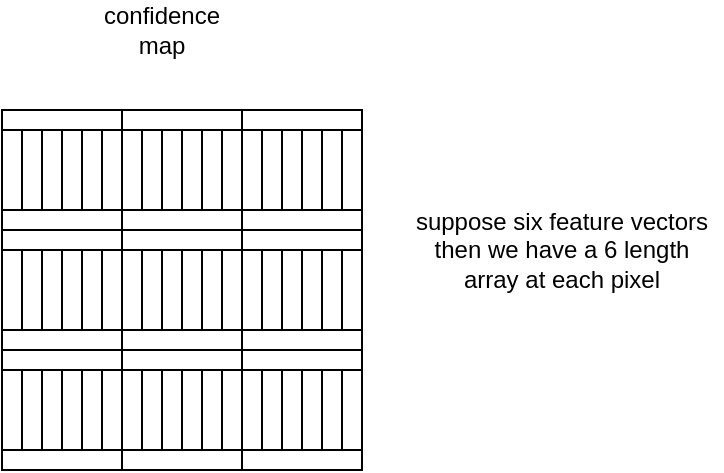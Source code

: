 <mxGraphModel dx="400" dy="254" grid="1" gridSize="10" guides="1" tooltips="1" connect="1" arrows="1" fold="1" page="1" pageScale="1" pageWidth="850" pageHeight="1100" background="#ffffff"><root><mxCell id="0"/><mxCell id="1" parent="0"/><mxCell id="2" value="" style="whiteSpace=wrap;html=1;aspect=fixed;" vertex="1" parent="1"><mxGeometry x="240" y="170" width="170" height="170" as="geometry"/></mxCell><mxCell id="3" value="" style="whiteSpace=wrap;html=1;aspect=fixed;" vertex="1" parent="1"><mxGeometry x="240" y="170" width="60" height="60" as="geometry"/></mxCell><mxCell id="4" value="" style="whiteSpace=wrap;html=1;aspect=fixed;" vertex="1" parent="1"><mxGeometry x="300" y="170" width="60" height="60" as="geometry"/></mxCell><mxCell id="5" value="" style="whiteSpace=wrap;html=1;aspect=fixed;" vertex="1" parent="1"><mxGeometry x="360" y="170" width="60" height="60" as="geometry"/></mxCell><mxCell id="6" value="" style="whiteSpace=wrap;html=1;aspect=fixed;" vertex="1" parent="1"><mxGeometry x="240" y="230" width="60" height="60" as="geometry"/></mxCell><mxCell id="7" value="" style="whiteSpace=wrap;html=1;aspect=fixed;" vertex="1" parent="1"><mxGeometry x="300" y="230" width="60" height="60" as="geometry"/></mxCell><mxCell id="8" value="" style="whiteSpace=wrap;html=1;aspect=fixed;" vertex="1" parent="1"><mxGeometry x="360" y="230" width="60" height="60" as="geometry"/></mxCell><mxCell id="9" value="" style="whiteSpace=wrap;html=1;aspect=fixed;" vertex="1" parent="1"><mxGeometry x="240" y="290" width="60" height="60" as="geometry"/></mxCell><mxCell id="10" value="" style="whiteSpace=wrap;html=1;aspect=fixed;" vertex="1" parent="1"><mxGeometry x="300" y="290" width="60" height="60" as="geometry"/></mxCell><mxCell id="11" value="" style="whiteSpace=wrap;html=1;aspect=fixed;" vertex="1" parent="1"><mxGeometry x="360" y="290" width="60" height="60" as="geometry"/></mxCell><mxCell id="12" value="confidence map" style="text;html=1;strokeColor=none;fillColor=none;align=center;verticalAlign=middle;whiteSpace=wrap;rounded=0;" vertex="1" parent="1"><mxGeometry x="300" y="120" width="40" height="20" as="geometry"/></mxCell><mxCell id="14" value="suppose six feature vectors then we have a 6 length array at each pixel" style="text;html=1;strokeColor=none;fillColor=none;align=center;verticalAlign=middle;whiteSpace=wrap;rounded=0;" vertex="1" parent="1"><mxGeometry x="440" y="160" width="160" height="160" as="geometry"/></mxCell><mxCell id="15" value="" style="rounded=0;whiteSpace=wrap;html=1;" vertex="1" parent="1"><mxGeometry x="240" y="180" width="10" height="40" as="geometry"/></mxCell><mxCell id="16" value="" style="rounded=0;whiteSpace=wrap;html=1;" vertex="1" parent="1"><mxGeometry x="250" y="180" width="10" height="40" as="geometry"/></mxCell><mxCell id="17" value="" style="rounded=0;whiteSpace=wrap;html=1;" vertex="1" parent="1"><mxGeometry x="260" y="180" width="10" height="40" as="geometry"/></mxCell><mxCell id="18" value="" style="rounded=0;whiteSpace=wrap;html=1;" vertex="1" parent="1"><mxGeometry x="270" y="180" width="10" height="40" as="geometry"/></mxCell><mxCell id="19" value="" style="rounded=0;whiteSpace=wrap;html=1;" vertex="1" parent="1"><mxGeometry x="280" y="180" width="10" height="40" as="geometry"/></mxCell><mxCell id="20" value="" style="rounded=0;whiteSpace=wrap;html=1;" vertex="1" parent="1"><mxGeometry x="290" y="180" width="10" height="40" as="geometry"/></mxCell><mxCell id="22" value="" style="rounded=0;whiteSpace=wrap;html=1;" vertex="1" parent="1"><mxGeometry x="300" y="180" width="10" height="40" as="geometry"/></mxCell><mxCell id="23" value="" style="rounded=0;whiteSpace=wrap;html=1;" vertex="1" parent="1"><mxGeometry x="310" y="180" width="10" height="40" as="geometry"/></mxCell><mxCell id="24" value="" style="rounded=0;whiteSpace=wrap;html=1;" vertex="1" parent="1"><mxGeometry x="320" y="180" width="10" height="40" as="geometry"/></mxCell><mxCell id="25" value="" style="rounded=0;whiteSpace=wrap;html=1;" vertex="1" parent="1"><mxGeometry x="330" y="180" width="10" height="40" as="geometry"/></mxCell><mxCell id="26" value="" style="rounded=0;whiteSpace=wrap;html=1;" vertex="1" parent="1"><mxGeometry x="340" y="180" width="10" height="40" as="geometry"/></mxCell><mxCell id="27" value="" style="rounded=0;whiteSpace=wrap;html=1;" vertex="1" parent="1"><mxGeometry x="350" y="180" width="10" height="40" as="geometry"/></mxCell><mxCell id="28" value="" style="rounded=0;whiteSpace=wrap;html=1;" vertex="1" parent="1"><mxGeometry x="360" y="180" width="10" height="40" as="geometry"/></mxCell><mxCell id="29" value="" style="rounded=0;whiteSpace=wrap;html=1;" vertex="1" parent="1"><mxGeometry x="370" y="180" width="10" height="40" as="geometry"/></mxCell><mxCell id="30" value="" style="rounded=0;whiteSpace=wrap;html=1;" vertex="1" parent="1"><mxGeometry x="380" y="180" width="10" height="40" as="geometry"/></mxCell><mxCell id="31" value="" style="rounded=0;whiteSpace=wrap;html=1;" vertex="1" parent="1"><mxGeometry x="390" y="180" width="10" height="40" as="geometry"/></mxCell><mxCell id="32" value="" style="rounded=0;whiteSpace=wrap;html=1;" vertex="1" parent="1"><mxGeometry x="400" y="180" width="10" height="40" as="geometry"/></mxCell><mxCell id="33" value="" style="rounded=0;whiteSpace=wrap;html=1;" vertex="1" parent="1"><mxGeometry x="410" y="180" width="10" height="40" as="geometry"/></mxCell><mxCell id="34" value="" style="rounded=0;whiteSpace=wrap;html=1;" vertex="1" parent="1"><mxGeometry x="240" y="240" width="10" height="40" as="geometry"/></mxCell><mxCell id="35" value="" style="rounded=0;whiteSpace=wrap;html=1;" vertex="1" parent="1"><mxGeometry x="250" y="240" width="10" height="40" as="geometry"/></mxCell><mxCell id="36" value="" style="rounded=0;whiteSpace=wrap;html=1;" vertex="1" parent="1"><mxGeometry x="260" y="240" width="10" height="40" as="geometry"/></mxCell><mxCell id="37" value="" style="rounded=0;whiteSpace=wrap;html=1;" vertex="1" parent="1"><mxGeometry x="270" y="240" width="10" height="40" as="geometry"/></mxCell><mxCell id="38" value="" style="rounded=0;whiteSpace=wrap;html=1;" vertex="1" parent="1"><mxGeometry x="280" y="240" width="10" height="40" as="geometry"/></mxCell><mxCell id="39" value="" style="rounded=0;whiteSpace=wrap;html=1;" vertex="1" parent="1"><mxGeometry x="290" y="240" width="10" height="40" as="geometry"/></mxCell><mxCell id="40" value="" style="rounded=0;whiteSpace=wrap;html=1;" vertex="1" parent="1"><mxGeometry x="300" y="240" width="10" height="40" as="geometry"/></mxCell><mxCell id="41" value="" style="rounded=0;whiteSpace=wrap;html=1;" vertex="1" parent="1"><mxGeometry x="310" y="240" width="10" height="40" as="geometry"/></mxCell><mxCell id="42" value="" style="rounded=0;whiteSpace=wrap;html=1;" vertex="1" parent="1"><mxGeometry x="320" y="240" width="10" height="40" as="geometry"/></mxCell><mxCell id="43" value="" style="rounded=0;whiteSpace=wrap;html=1;" vertex="1" parent="1"><mxGeometry x="330" y="240" width="10" height="40" as="geometry"/></mxCell><mxCell id="44" value="" style="rounded=0;whiteSpace=wrap;html=1;" vertex="1" parent="1"><mxGeometry x="340" y="240" width="10" height="40" as="geometry"/></mxCell><mxCell id="45" value="" style="rounded=0;whiteSpace=wrap;html=1;" vertex="1" parent="1"><mxGeometry x="350" y="240" width="10" height="40" as="geometry"/></mxCell><mxCell id="46" value="" style="rounded=0;whiteSpace=wrap;html=1;" vertex="1" parent="1"><mxGeometry x="360" y="240" width="10" height="40" as="geometry"/></mxCell><mxCell id="47" value="" style="rounded=0;whiteSpace=wrap;html=1;" vertex="1" parent="1"><mxGeometry x="370" y="240" width="10" height="40" as="geometry"/></mxCell><mxCell id="48" value="" style="rounded=0;whiteSpace=wrap;html=1;" vertex="1" parent="1"><mxGeometry x="380" y="240" width="10" height="40" as="geometry"/></mxCell><mxCell id="49" value="" style="rounded=0;whiteSpace=wrap;html=1;" vertex="1" parent="1"><mxGeometry x="390" y="240" width="10" height="40" as="geometry"/></mxCell><mxCell id="50" value="" style="rounded=0;whiteSpace=wrap;html=1;" vertex="1" parent="1"><mxGeometry x="400" y="240" width="10" height="40" as="geometry"/></mxCell><mxCell id="51" value="" style="rounded=0;whiteSpace=wrap;html=1;" vertex="1" parent="1"><mxGeometry x="410" y="240" width="10" height="40" as="geometry"/></mxCell><mxCell id="52" value="" style="rounded=0;whiteSpace=wrap;html=1;" vertex="1" parent="1"><mxGeometry x="240" y="300" width="10" height="40" as="geometry"/></mxCell><mxCell id="53" value="" style="rounded=0;whiteSpace=wrap;html=1;" vertex="1" parent="1"><mxGeometry x="250" y="300" width="10" height="40" as="geometry"/></mxCell><mxCell id="54" value="" style="rounded=0;whiteSpace=wrap;html=1;" vertex="1" parent="1"><mxGeometry x="260" y="300" width="10" height="40" as="geometry"/></mxCell><mxCell id="55" value="" style="rounded=0;whiteSpace=wrap;html=1;" vertex="1" parent="1"><mxGeometry x="270" y="300" width="10" height="40" as="geometry"/></mxCell><mxCell id="56" value="" style="rounded=0;whiteSpace=wrap;html=1;" vertex="1" parent="1"><mxGeometry x="280" y="300" width="10" height="40" as="geometry"/></mxCell><mxCell id="57" value="" style="rounded=0;whiteSpace=wrap;html=1;" vertex="1" parent="1"><mxGeometry x="290" y="300" width="10" height="40" as="geometry"/></mxCell><mxCell id="58" value="" style="rounded=0;whiteSpace=wrap;html=1;" vertex="1" parent="1"><mxGeometry x="300" y="300" width="10" height="40" as="geometry"/></mxCell><mxCell id="59" value="" style="rounded=0;whiteSpace=wrap;html=1;" vertex="1" parent="1"><mxGeometry x="310" y="300" width="10" height="40" as="geometry"/></mxCell><mxCell id="60" value="" style="rounded=0;whiteSpace=wrap;html=1;" vertex="1" parent="1"><mxGeometry x="320" y="300" width="10" height="40" as="geometry"/></mxCell><mxCell id="61" value="" style="rounded=0;whiteSpace=wrap;html=1;" vertex="1" parent="1"><mxGeometry x="330" y="300" width="10" height="40" as="geometry"/></mxCell><mxCell id="62" value="" style="rounded=0;whiteSpace=wrap;html=1;" vertex="1" parent="1"><mxGeometry x="340" y="300" width="10" height="40" as="geometry"/></mxCell><mxCell id="63" value="" style="rounded=0;whiteSpace=wrap;html=1;" vertex="1" parent="1"><mxGeometry x="350" y="300" width="10" height="40" as="geometry"/></mxCell><mxCell id="64" value="" style="rounded=0;whiteSpace=wrap;html=1;" vertex="1" parent="1"><mxGeometry x="360" y="300" width="10" height="40" as="geometry"/></mxCell><mxCell id="65" value="" style="rounded=0;whiteSpace=wrap;html=1;" vertex="1" parent="1"><mxGeometry x="370" y="300" width="10" height="40" as="geometry"/></mxCell><mxCell id="66" value="" style="rounded=0;whiteSpace=wrap;html=1;" vertex="1" parent="1"><mxGeometry x="380" y="300" width="10" height="40" as="geometry"/></mxCell><mxCell id="67" value="" style="rounded=0;whiteSpace=wrap;html=1;" vertex="1" parent="1"><mxGeometry x="390" y="300" width="10" height="40" as="geometry"/></mxCell><mxCell id="68" value="" style="rounded=0;whiteSpace=wrap;html=1;" vertex="1" parent="1"><mxGeometry x="400" y="300" width="10" height="40" as="geometry"/></mxCell><mxCell id="69" value="" style="rounded=0;whiteSpace=wrap;html=1;" vertex="1" parent="1"><mxGeometry x="410" y="300" width="10" height="40" as="geometry"/></mxCell></root></mxGraphModel>